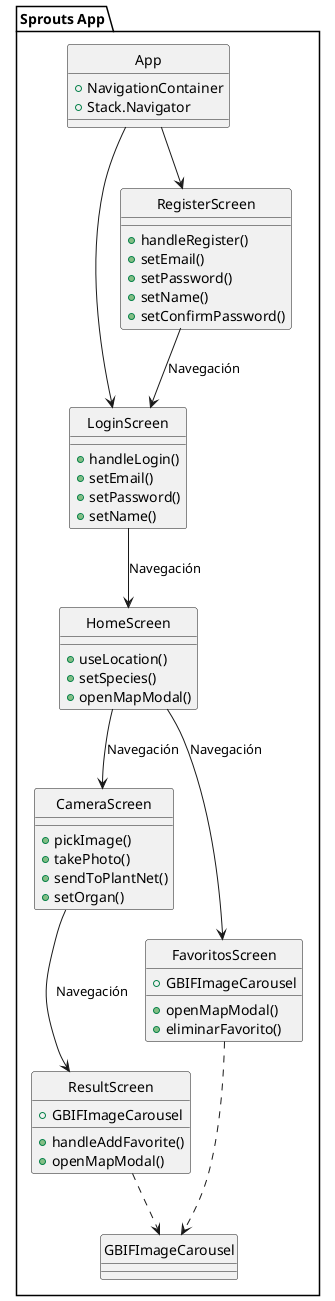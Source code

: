 @startuml SproutsApp
skinparam style strictuml

package "Sprouts App" {
    class App {
        +NavigationContainer
        +Stack.Navigator
    }

    class LoginScreen {
        +handleLogin()
        +setEmail()
        +setPassword()
        +setName()
    }

    class RegisterScreen {
        +handleRegister()
        +setEmail()
        +setPassword()
        +setName()
        +setConfirmPassword()
    }

    class HomeScreen {
        +useLocation()
        +setSpecies()
        +openMapModal()
    }

    class CameraScreen {
        +pickImage()
        +takePhoto()
        +sendToPlantNet()
        +setOrgan()
    }

    class ResultScreen {
        +handleAddFavorite()
        +openMapModal()
        +GBIFImageCarousel
    }

    class FavoritosScreen {
        +openMapModal()
        +eliminarFavorito()
        +GBIFImageCarousel
    }

    class GBIFImageCarousel

    App --> LoginScreen
    App --> RegisterScreen

    ResultScreen ..> GBIFImageCarousel
    FavoritosScreen ..> GBIFImageCarousel

    CameraScreen --> ResultScreen : Navegación
    HomeScreen --> FavoritosScreen : Navegación
    HomeScreen --> CameraScreen : Navegación
    RegisterScreen --> LoginScreen : Navegación
    LoginScreen --> HomeScreen : Navegación
}

@enduml